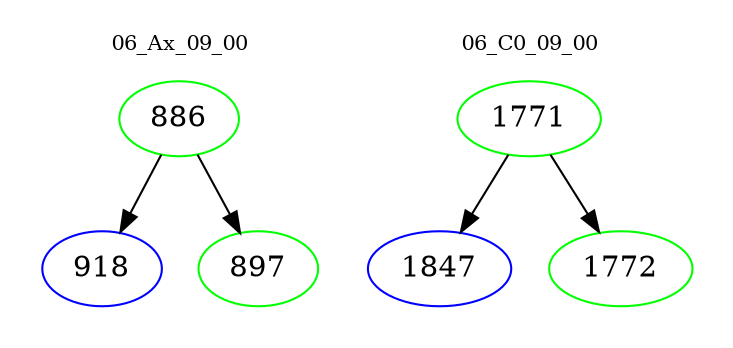 digraph{
subgraph cluster_0 {
color = white
label = "06_Ax_09_00";
fontsize=10;
T0_886 [label="886", color="green"]
T0_886 -> T0_918 [color="black"]
T0_918 [label="918", color="blue"]
T0_886 -> T0_897 [color="black"]
T0_897 [label="897", color="green"]
}
subgraph cluster_1 {
color = white
label = "06_C0_09_00";
fontsize=10;
T1_1771 [label="1771", color="green"]
T1_1771 -> T1_1847 [color="black"]
T1_1847 [label="1847", color="blue"]
T1_1771 -> T1_1772 [color="black"]
T1_1772 [label="1772", color="green"]
}
}
